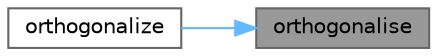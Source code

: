 digraph "orthogonalise"
{
 // LATEX_PDF_SIZE
  bgcolor="transparent";
  edge [fontname=Helvetica,fontsize=10,labelfontname=Helvetica,labelfontsize=10];
  node [fontname=Helvetica,fontsize=10,shape=box,height=0.2,width=0.4];
  rankdir="RL";
  Node1 [id="Node000001",label="orthogonalise",height=0.2,width=0.4,color="gray40", fillcolor="grey60", style="filled", fontcolor="black",tooltip=" "];
  Node1 -> Node2 [id="edge1_Node000001_Node000002",dir="back",color="steelblue1",style="solid",tooltip=" "];
  Node2 [id="Node000002",label="orthogonalize",height=0.2,width=0.4,color="grey40", fillcolor="white", style="filled",URL="$classFoam_1_1triad.html#af42d654dde7e970a3b4b15c89ab89a73",tooltip=" "];
}
